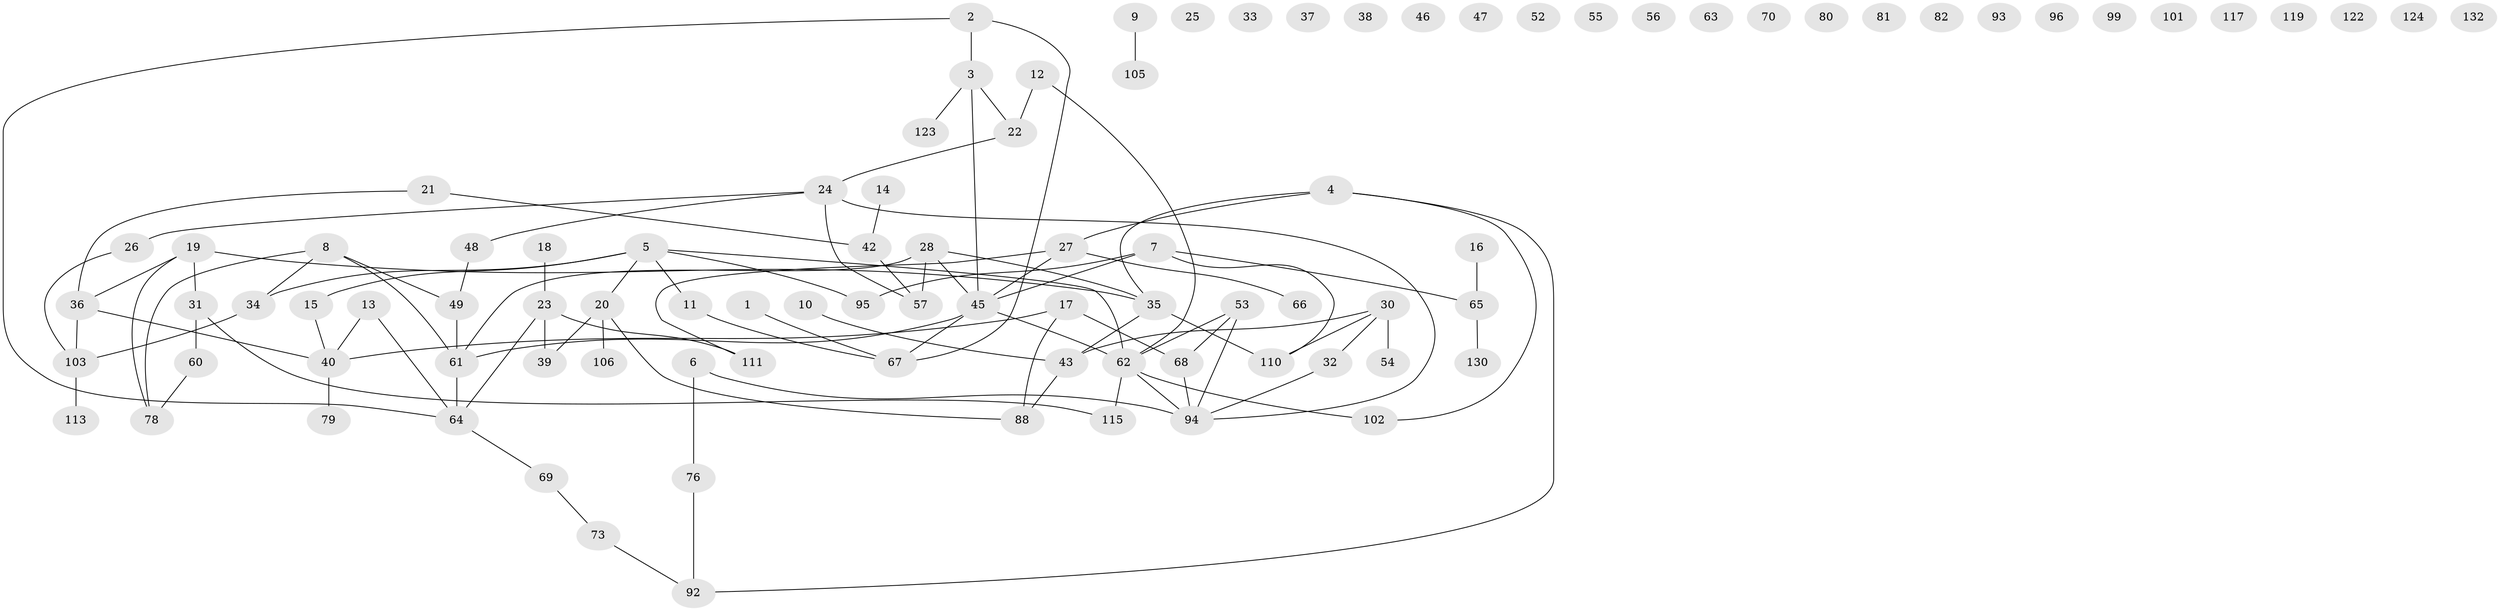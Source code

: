 // original degree distribution, {2: 0.2537313432835821, 3: 0.20149253731343283, 1: 0.17164179104477612, 4: 0.15671641791044777, 5: 0.04477611940298507, 0: 0.17164179104477612}
// Generated by graph-tools (version 1.1) at 2025/41/03/06/25 10:41:22]
// undirected, 93 vertices, 101 edges
graph export_dot {
graph [start="1"]
  node [color=gray90,style=filled];
  1 [super="+116"];
  2;
  3 [super="+129"];
  4 [super="+108"];
  5 [super="+41"];
  6;
  7 [super="+90"];
  8 [super="+114"];
  9;
  10 [super="+72"];
  11;
  12;
  13 [super="+121"];
  14;
  15;
  16;
  17 [super="+59"];
  18;
  19;
  20 [super="+83"];
  21;
  22 [super="+51"];
  23 [super="+29"];
  24 [super="+50"];
  25;
  26 [super="+58"];
  27 [super="+134"];
  28 [super="+44"];
  30 [super="+128"];
  31 [super="+120"];
  32;
  33;
  34;
  35 [super="+74"];
  36 [super="+75"];
  37;
  38;
  39 [super="+77"];
  40 [super="+87"];
  42;
  43 [super="+84"];
  45 [super="+89"];
  46;
  47;
  48;
  49 [super="+109"];
  52;
  53 [super="+104"];
  54;
  55;
  56;
  57 [super="+98"];
  60;
  61 [super="+133"];
  62 [super="+91"];
  63;
  64 [super="+71"];
  65 [super="+85"];
  66;
  67 [super="+86"];
  68;
  69;
  70;
  73 [super="+112"];
  76 [super="+107"];
  78 [super="+100"];
  79;
  80;
  81;
  82;
  88;
  92 [super="+127"];
  93;
  94 [super="+97"];
  95 [super="+118"];
  96;
  99;
  101;
  102;
  103 [super="+126"];
  105;
  106 [super="+125"];
  110 [super="+131"];
  111;
  113;
  115;
  117;
  119;
  122;
  123;
  124;
  130;
  132;
  1 -- 67;
  2 -- 64;
  2 -- 67;
  2 -- 3;
  3 -- 22;
  3 -- 123;
  3 -- 45;
  4 -- 92;
  4 -- 102;
  4 -- 35;
  4 -- 27;
  5 -- 11;
  5 -- 62;
  5 -- 34;
  5 -- 15;
  5 -- 20;
  5 -- 95;
  6 -- 76;
  6 -- 94;
  7 -- 110;
  7 -- 65;
  7 -- 45;
  7 -- 95;
  8 -- 49;
  8 -- 34;
  8 -- 61;
  8 -- 78;
  9 -- 105;
  10 -- 43;
  11 -- 67;
  12 -- 62;
  12 -- 22;
  13 -- 64;
  13 -- 40;
  14 -- 42;
  15 -- 40;
  16 -- 65;
  17 -- 40;
  17 -- 88;
  17 -- 68;
  18 -- 23;
  19 -- 35;
  19 -- 36;
  19 -- 78;
  19 -- 31;
  20 -- 88;
  20 -- 39;
  20 -- 106;
  21 -- 42;
  21 -- 36;
  22 -- 24 [weight=2];
  23 -- 39;
  23 -- 64;
  23 -- 111;
  24 -- 57;
  24 -- 94;
  24 -- 48;
  24 -- 26;
  26 -- 103;
  27 -- 111;
  27 -- 66;
  27 -- 45;
  28 -- 35;
  28 -- 61;
  28 -- 57;
  28 -- 45;
  30 -- 54;
  30 -- 110;
  30 -- 32;
  30 -- 43;
  31 -- 60;
  31 -- 115;
  32 -- 94;
  34 -- 103;
  35 -- 110;
  35 -- 43;
  36 -- 40;
  36 -- 103;
  40 -- 79;
  42 -- 57;
  43 -- 88;
  45 -- 62;
  45 -- 67;
  45 -- 61;
  48 -- 49;
  49 -- 61;
  53 -- 94;
  53 -- 68;
  53 -- 62;
  60 -- 78;
  61 -- 64;
  62 -- 102;
  62 -- 115;
  62 -- 94;
  64 -- 69;
  65 -- 130;
  68 -- 94;
  69 -- 73;
  73 -- 92;
  76 -- 92;
  103 -- 113;
}
